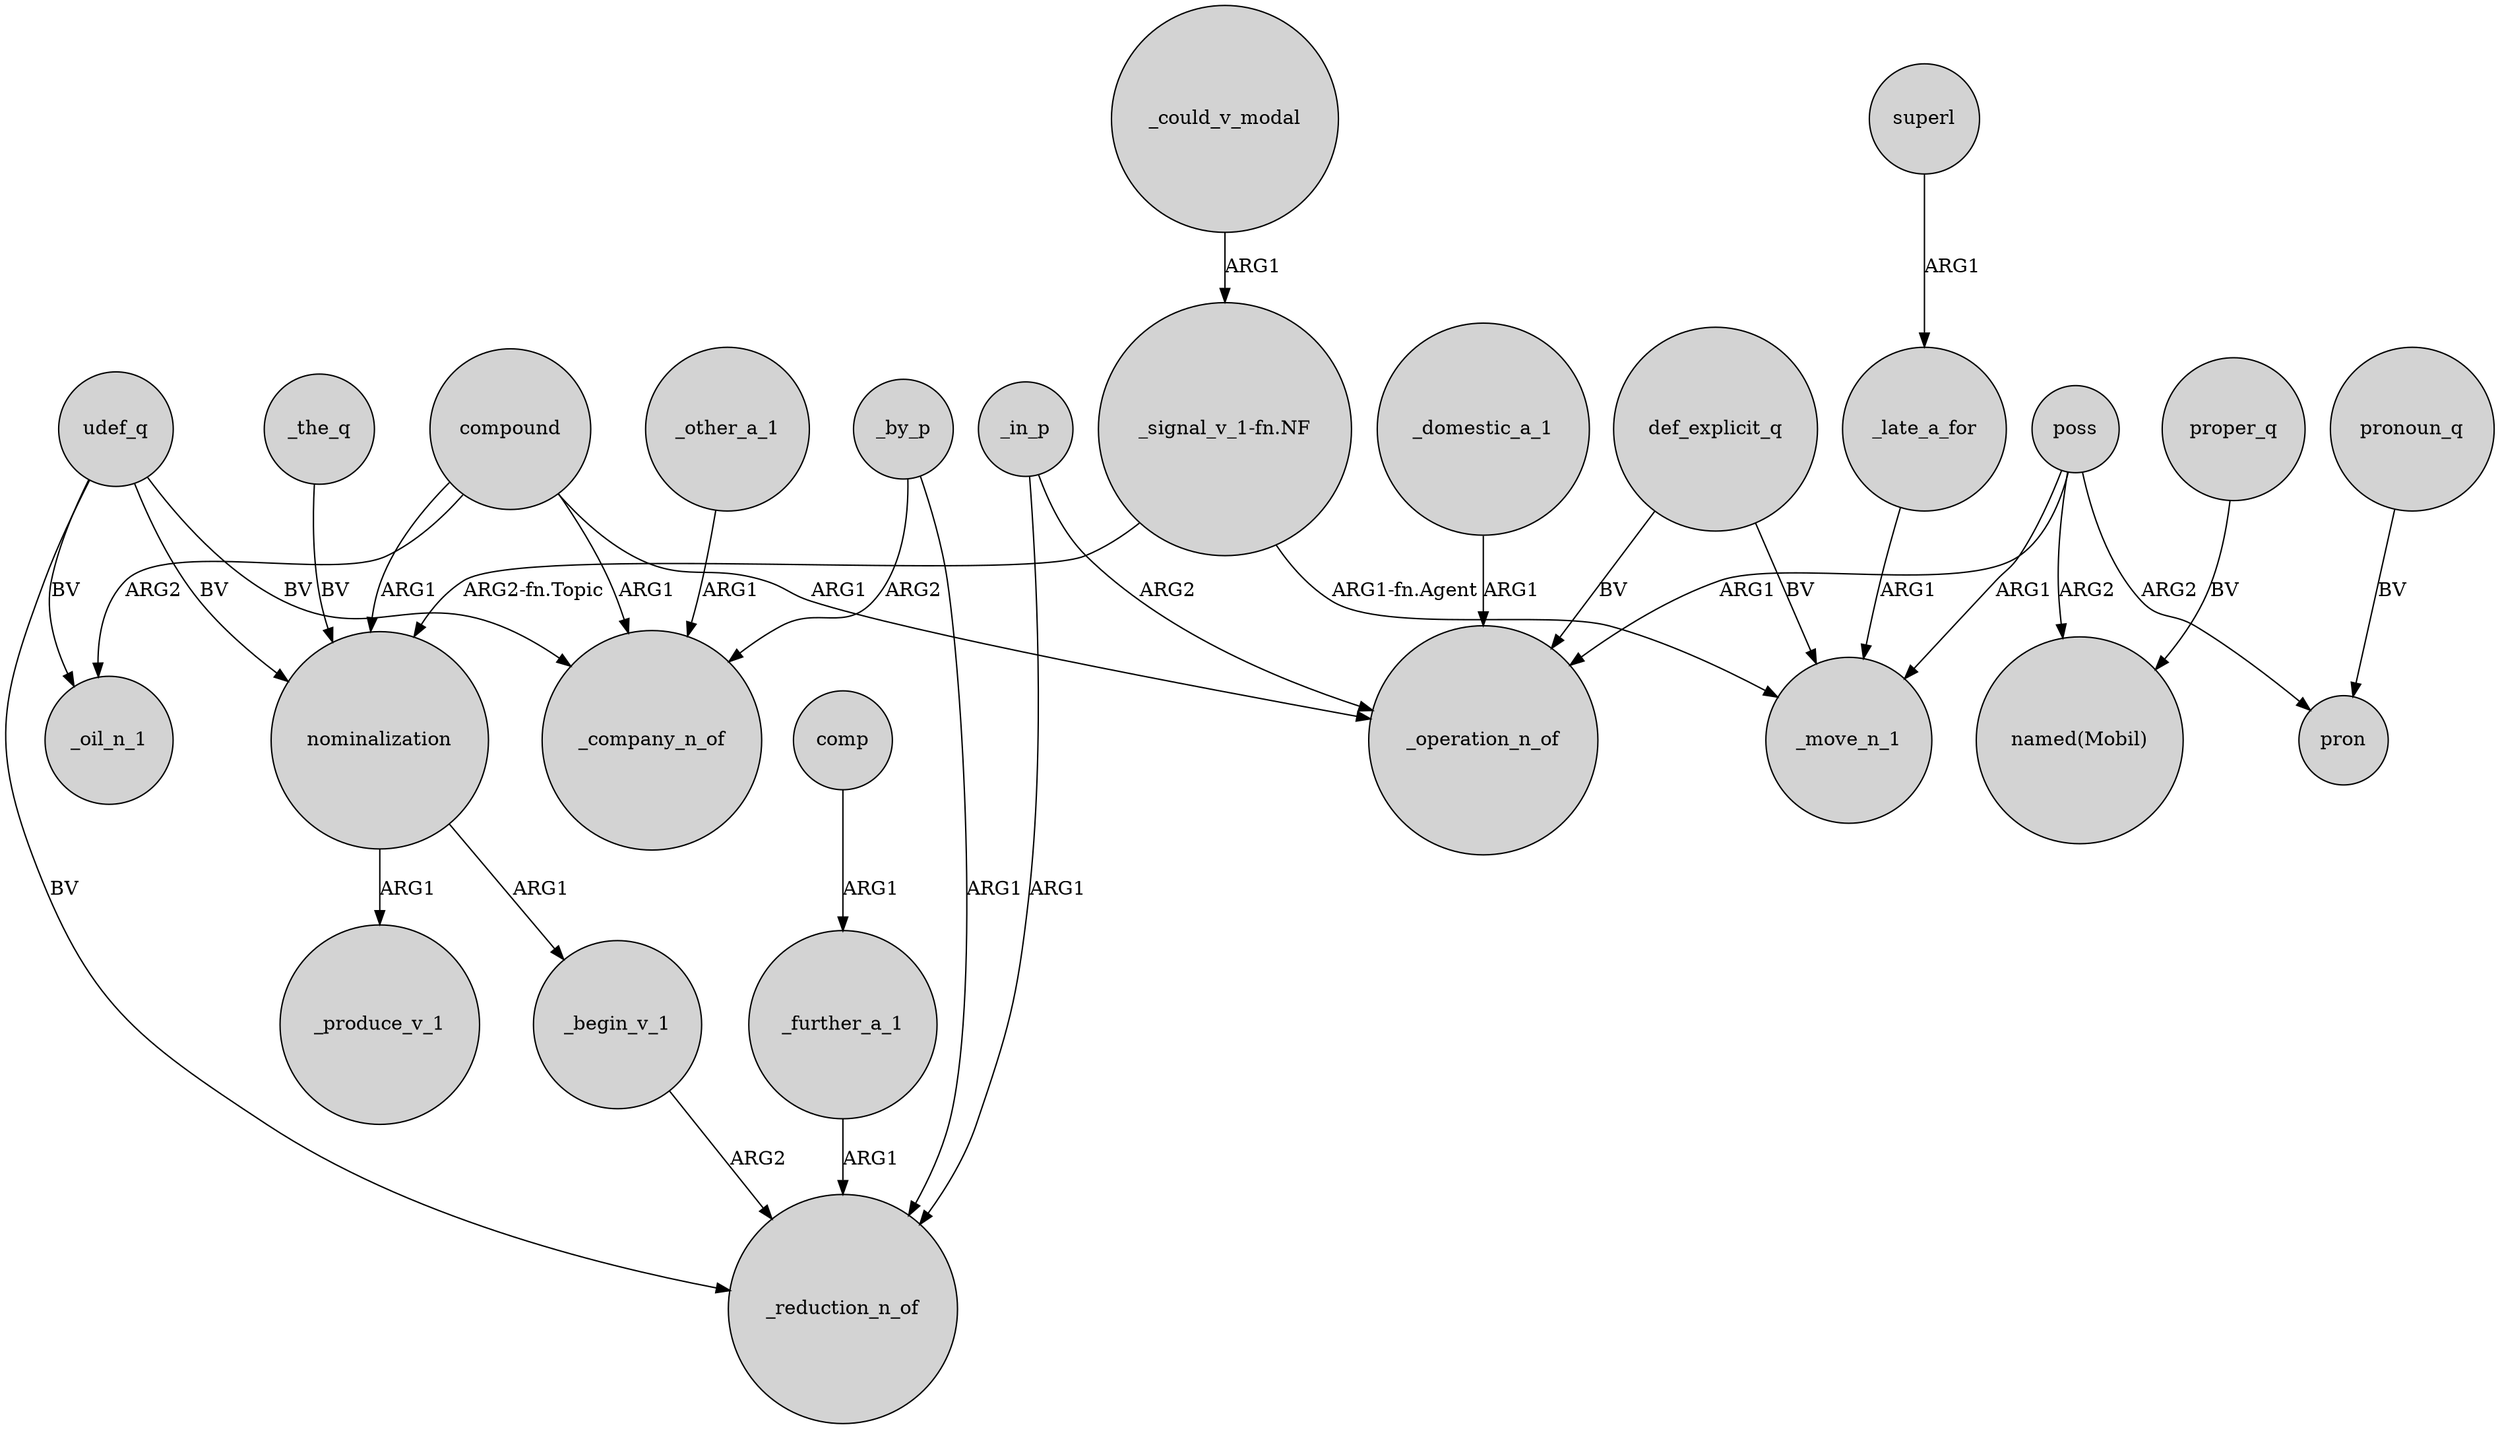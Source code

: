 digraph {
	node [shape=circle style=filled]
	_begin_v_1 -> _reduction_n_of [label=ARG2]
	compound -> _operation_n_of [label=ARG1]
	poss -> "named(Mobil)" [label=ARG2]
	poss -> pron [label=ARG2]
	nominalization -> _begin_v_1 [label=ARG1]
	poss -> _operation_n_of [label=ARG1]
	_in_p -> _reduction_n_of [label=ARG1]
	udef_q -> _reduction_n_of [label=BV]
	superl -> _late_a_for [label=ARG1]
	proper_q -> "named(Mobil)" [label=BV]
	_in_p -> _operation_n_of [label=ARG2]
	_by_p -> _reduction_n_of [label=ARG1]
	_domestic_a_1 -> _operation_n_of [label=ARG1]
	_late_a_for -> _move_n_1 [label=ARG1]
	"_signal_v_1-fn.NF" -> nominalization [label="ARG2-fn.Topic"]
	compound -> _company_n_of [label=ARG1]
	compound -> _oil_n_1 [label=ARG2]
	pronoun_q -> pron [label=BV]
	def_explicit_q -> _operation_n_of [label=BV]
	"_signal_v_1-fn.NF" -> _move_n_1 [label="ARG1-fn.Agent"]
	comp -> _further_a_1 [label=ARG1]
	_by_p -> _company_n_of [label=ARG2]
	def_explicit_q -> _move_n_1 [label=BV]
	udef_q -> nominalization [label=BV]
	udef_q -> _oil_n_1 [label=BV]
	_other_a_1 -> _company_n_of [label=ARG1]
	poss -> _move_n_1 [label=ARG1]
	udef_q -> _company_n_of [label=BV]
	nominalization -> _produce_v_1 [label=ARG1]
	compound -> nominalization [label=ARG1]
	_could_v_modal -> "_signal_v_1-fn.NF" [label=ARG1]
	_further_a_1 -> _reduction_n_of [label=ARG1]
	_the_q -> nominalization [label=BV]
}
